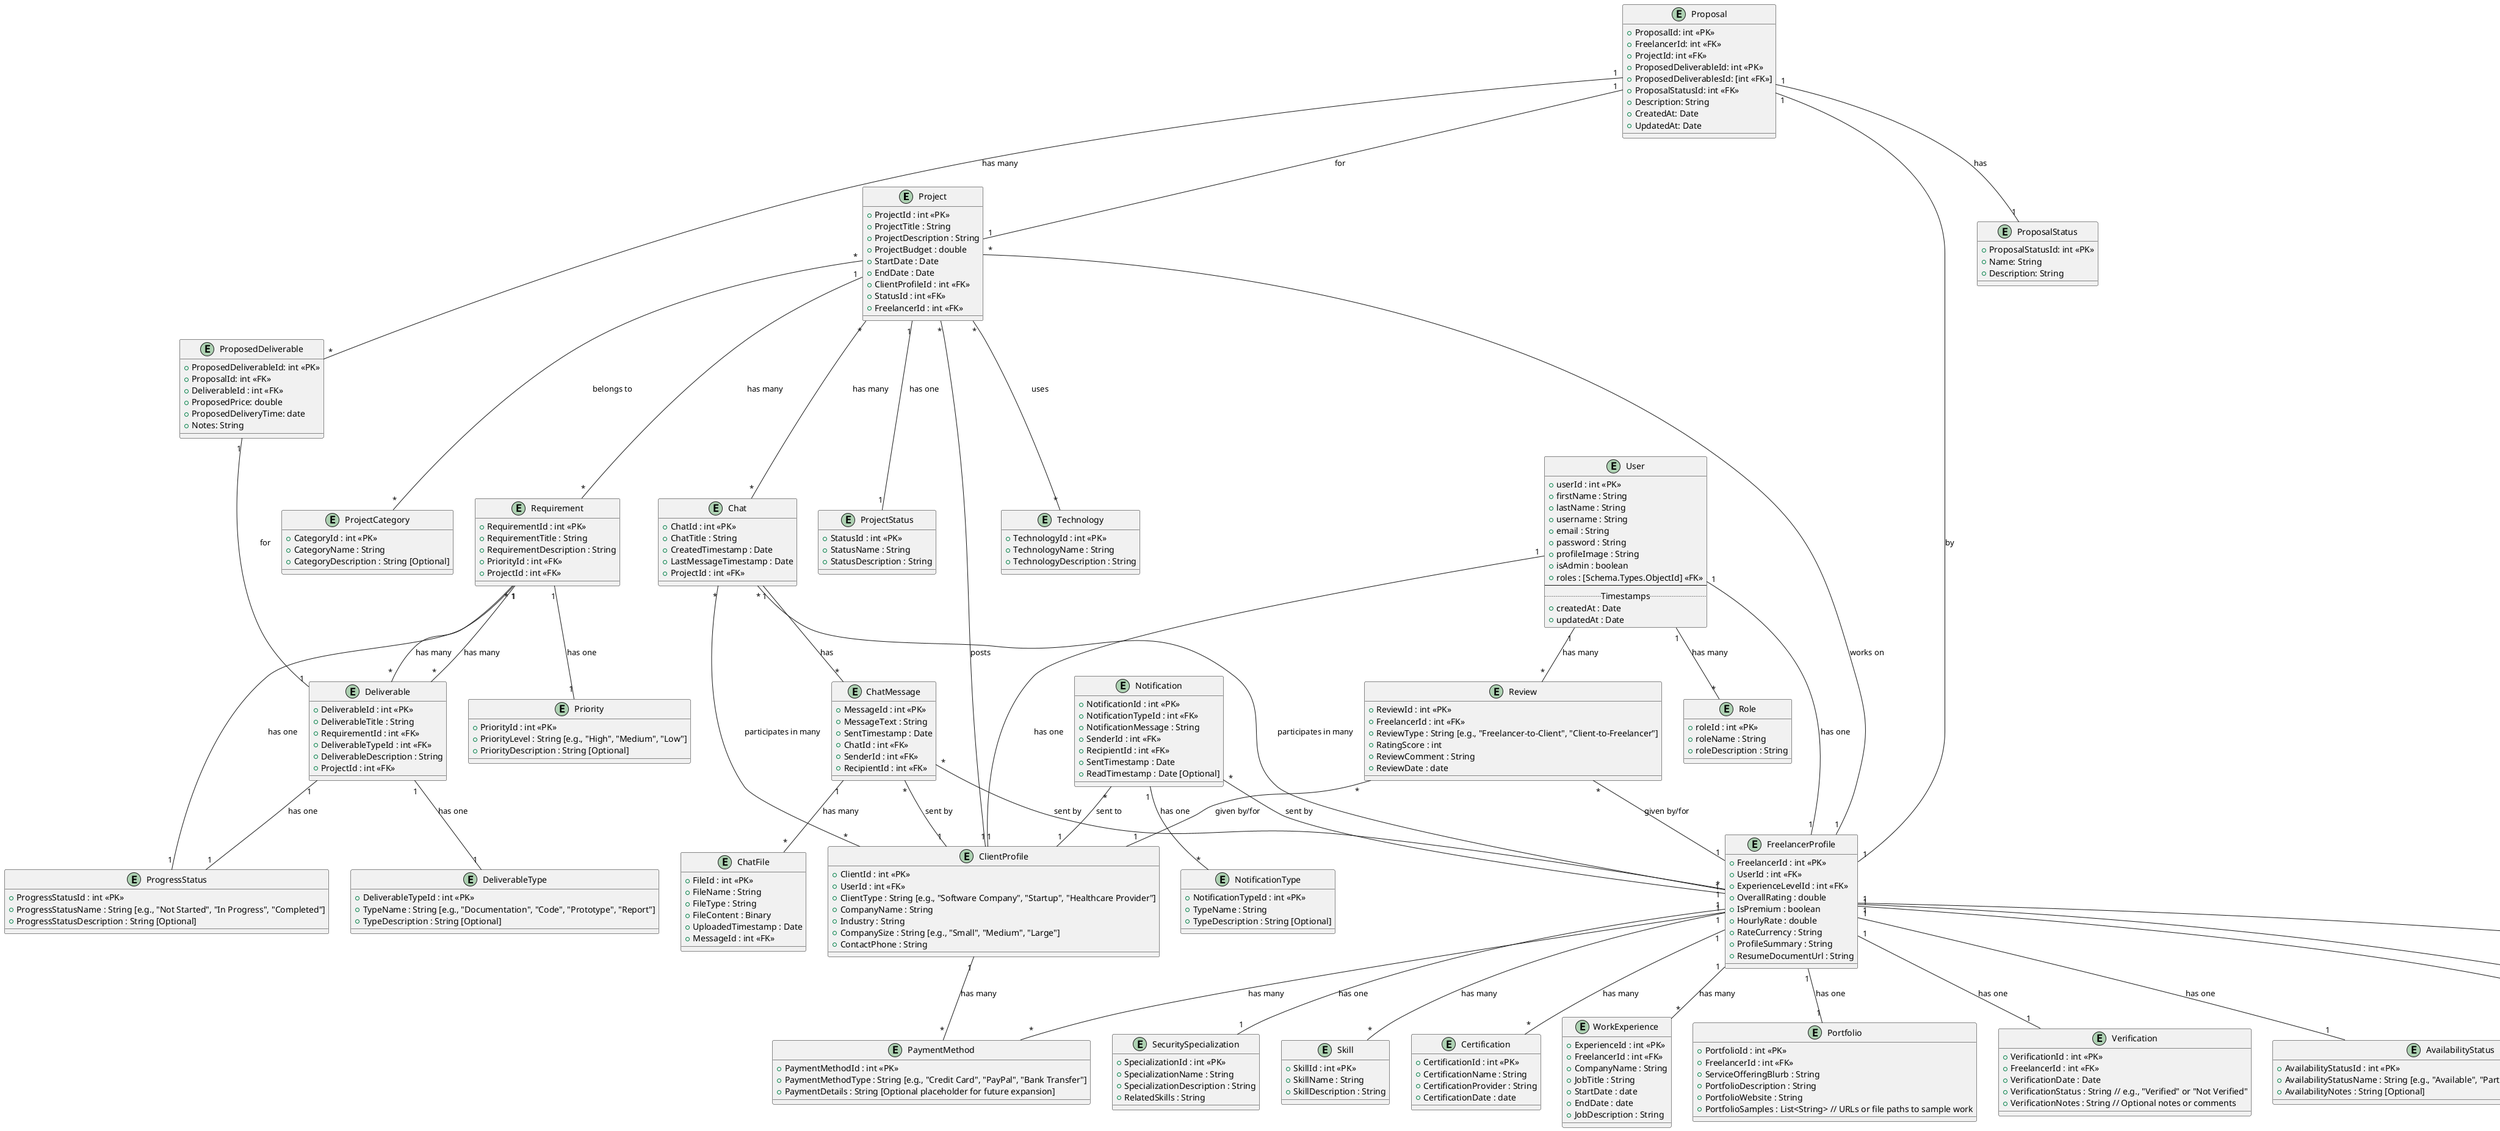 @startuml ModeloConceitual

entity Project {
   + ProjectId : int <<PK>>
   + ProjectTitle : String
   + ProjectDescription : String
   + ProjectBudget : double 
   + StartDate : Date
   + EndDate : Date 
   + ClientProfileId : int <<FK>> 
   + StatusId : int <<FK>>
   + FreelancerId : int <<FK>>

}

entity ProjectCategory {
   + CategoryId : int <<PK>>
   + CategoryName : String
   + CategoryDescription : String [Optional]
}

entity ProjectStatus {
   + StatusId : int <<PK>>
   + StatusName : String
   + StatusDescription : String
}

entity Requirement {
   + RequirementId : int <<PK>>
   + RequirementTitle : String
   + RequirementDescription : String
   + PriorityId : int <<FK>> 
   + ProjectId : int <<FK>>
}

entity Deliverable {
   + DeliverableId : int <<PK>>
   + DeliverableTitle : String
   + RequirementId : int <<FK>>
   + DeliverableTypeId : int <<FK>>
   + DeliverableDescription : String
   + ProjectId : int <<FK>>
}

entity DeliverableType {
   + DeliverableTypeId : int <<PK>>
   + TypeName : String [e.g., "Documentation", "Code", "Prototype", "Report"]
   + TypeDescription : String [Optional]
}

entity Technology {
   + TechnologyId : int <<PK>>
   + TechnologyName : String
   + TechnologyDescription : String
} 

entity Priority {
   + PriorityId : int <<PK>>
   + PriorityLevel : String [e.g., "High", "Medium", "Low"]
   + PriorityDescription : String [Optional]
}

entity FreelancerProfile {
    + FreelancerId : int <<PK>>
    + UserId : int <<FK>>
    + ExperienceLevelId : int <<FK>>
    + OverallRating : double
    + IsPremium : boolean
    + HourlyRate : double
    + RateCurrency : String
    + ProfileSummary : String
    + ResumeDocumentUrl : String
}

entity ExperienceLevel {
    + ExperienceLevelId : int <<PK>>
    + ExperienceLevelName : String
}

entity SecuritySpecialization {
    + SpecializationId : int <<PK>> 
    + SpecializationName : String
    + SpecializationDescription : String
    + RelatedSkills : String
}

entity Skill {
    + SkillId : int <<PK>>
    + SkillName : String
    + SkillDescription : String
}

entity Certification {
    + CertificationId : int <<PK>> 
    + CertificationName : String
    + CertificationProvider : String
    + CertificationDate : date
}

entity WorkExperience {
    + ExperienceId : int <<PK>>
    + FreelancerId : int <<FK>>
    + CompanyName : String
    + JobTitle : String
    + StartDate : date
    + EndDate : date
    + JobDescription : String
}

entity Review {
    + ReviewId : int <<PK>>
    + FreelancerId : int <<FK>>
    + ReviewType : String [e.g., "Freelancer-to-Client", "Client-to-Freelancer"]
    + RatingScore : int
    + ReviewComment : String
    + ReviewDate : date
}

entity Portfolio {
    + PortfolioId : int <<PK>>
    + FreelancerId : int <<FK>>
    + ServiceOfferingBlurb : String
    + PortfolioDescription : String
    + PortfolioWebsite : String
    + PortfolioSamples : List<String> // URLs or file paths to sample work
}

entity Verification {
    + VerificationId : int <<PK>>
    + FreelancerId : int <<FK>>
    + VerificationDate : Date
    + VerificationStatus : String // e.g., "Verified" or "Not Verified"
    + VerificationNotes : String // Optional notes or comments
}

entity ClientProfile {
    + ClientId : int <<PK>>
    + UserId : int <<FK>>
    + ClientType : String [e.g., "Software Company", "Startup", "Healthcare Provider"]
    + CompanyName : String
    + Industry : String
    + CompanySize : String [e.g., "Small", "Medium", "Large"]
    + ContactPhone : String
}

entity Proposal {
    + ProposalId: int <<PK>> 
    + FreelancerId: int <<FK>>
    + ProjectId: int <<FK>>
    + ProposedDeliverableId: int <<PK>>
    + ProposedDeliverablesId: [int <<FK>>]
    + ProposalStatusId: int <<FK>>
    + Description: String
    + CreatedAt: Date
    + UpdatedAt: Date
}

entity ProposedDeliverable {
    + ProposedDeliverableId: int <<PK>>
    + ProposalId: int <<FK>>
    + DeliverableId : int <<FK>>
    + ProposedPrice: double
    + ProposedDeliveryTime: date
    + Notes: String
}

entity ProposalStatus {
    + ProposalStatusId: int <<PK>>
    + Name: String
    + Description: String
}

entity Chat {
    + ChatId : int <<PK>>
    + ChatTitle : String
    + CreatedTimestamp : Date
    + LastMessageTimestamp : Date
    + ProjectId : int <<FK>>
}

entity ChatMessage {
    + MessageId : int <<PK>>
    + MessageText : String
    + SentTimestamp : Date
    + ChatId : int <<FK>>
    + SenderId : int <<FK>>
    + RecipientId : int <<FK>>
}

entity ChatFile {
    + FileId : int <<PK>>
    + FileName : String
    + FileType : String
    + FileContent : Binary
    + UploadedTimestamp : Date
    + MessageId : int <<FK>>
}

entity Notification {
    + NotificationId : int <<PK>>
    + NotificationTypeId : int <<FK>>
    + NotificationMessage : String
    + SenderId : int <<FK>>
    + RecipientId : int <<FK>>
    + SentTimestamp : Date
    + ReadTimestamp : Date [Optional]
}

entity NotificationType {
    + NotificationTypeId : int <<PK>>
    + TypeName : String
    + TypeDescription : String [Optional]
}

entity PaymentMethod {
    + PaymentMethodId : int <<PK>>
    + PaymentMethodType : String [e.g., "Credit Card", "PayPal", "Bank Transfer"]
    + PaymentDetails : String [Optional placeholder for future expansion]
}

entity ProgressStatus {
    + ProgressStatusId : int <<PK>>
    + ProgressStatusName : String [e.g., "Not Started", "In Progress", "Completed"]
    + ProgressStatusDescription : String [Optional]
}

' Constraint: Project progress status is derived from its requirements and deliverables
' Constraint: Requirement progress status is derived from its associated deliverables

entity AvailabilityStatus {
    + AvailabilityStatusId : int <<PK>>
    + AvailabilityStatusName : String [e.g., "Available", "Partially Available", "Not Available"]
    + AvailabilityNotes : String [Optional]
}


' Constraint: FreelancerProfile availability status determines visibility in search results and recommendations
' Workflow: Freelancers can update their availability status and notes as needed

entity User {
    + userId : int <<PK>>
    + firstName : String
    + lastName : String
    + username : String
    + email : String
    + password : String
    + profileImage : String
    + isAdmin : boolean
    + roles : [Schema.Types.ObjectId] <<FK>>
    --
    .. Timestamps ..
    + createdAt : Date
    + updatedAt : Date
}

entity Role {
    + roleId : int <<PK>>
    + roleName : String
    + roleDescription : String
}

entity Education {
   + EducationId : int <<PK>>
   + FreelancerId : int <<FK>>
   + DegreeName : String
   + FieldOfStudy : String
   + Institution : String
   + GraduationYear : int
}

entity Language {
   + LanguageId : int <<PK>>
   + LanguageName : String
   + ProficiencyLevel : String [e.g., "Beginner", "Intermediate", "Advanced", "Fluent"]
   + IsNative : boolean
}

User "1" -- "*" Review : has many

Review "*" -- "1" FreelancerProfile : given by/for
Review "*" -- "1" ClientProfile : given by/for 

' When ReviewType is "Freelancer-to-Client", the FreelancerId references the freelancer giving the review, and the review is associated with the client's profile.
' Constraint: When ReviewType is "Client-to-Freelancer", the FreelancerId references the freelancer receiving the review, and the review is associated with the freelancer's profile.

FreelancerProfile "1" -- "*" Language : knows

User "1" -- "*" Role : has many
User "1" -- "1" ClientProfile : has one
User "1" -- "1" FreelancerProfile : has one

Requirement "1" -- "1" ProgressStatus : has one
Deliverable "1" -- "1" ProgressStatus : has one

FreelancerProfile "1" -- "1" AvailabilityStatus : has one

Requirement "*" -- "*" Deliverable : has many

FreelancerProfile "1" -- "*" PaymentMethod : has many
ClientProfile "1" -- "*" PaymentMethod : has many 

Notification "1" -- "*" NotificationType : has one
Notification "*" -- "1" FreelancerProfile : sent by
Notification "*" -- "1" ClientProfile : sent to

Project "*" -- "*" ProjectCategory : belongs to
Project "*" -- "*" Chat : has many
Chat "1" -- "*" ChatMessage : has
ChatMessage "1" -- "*" ChatFile : has many
ChatMessage "*" -- "1" FreelancerProfile : sent by
ChatMessage "*" -- "1" ClientProfile : sent by
FreelancerProfile "*" -- "*" Chat : participates in many
ClientProfile "*" -- "*" Chat : participates in many

Proposal "1" -- "1" FreelancerProfile : by
Proposal "1" -- "1" Project : for
Proposal "1" -- "*" ProposedDeliverable : has many
Proposal "1" -- "1" ProposalStatus : has

ProposedDeliverable "1" -- "1" Deliverable : for

ClientProfile "1" -- "*" Project : posts


FreelancerProfile "1" -- "*" Project : works on 
FreelancerProfile "1" -- "1" Verification : has one
FreelancerProfile "1" -- "1" Education : has one
FreelancerProfile "1" -- "1" Portfolio : has one
FreelancerProfile "1" -- "1" ExperienceLevel : has one
FreelancerProfile "1" -- "1" SecuritySpecialization : has one

FreelancerProfile "1" -- "*" Skill : has many
FreelancerProfile "1" -- "*" Certification : has many
FreelancerProfile "1" -- "*" WorkExperience : has many

Deliverable "1" -- "1" DeliverableType : has one
Deliverable "*" -- "1" Requirement : has many
Requirement "1" -- "1" Priority : has one
Project "1" -- "1" ProjectStatus : has one
Project "1" -- "*" Requirement : has many
Project "*" -- "*" Technology : uses 

@enduml